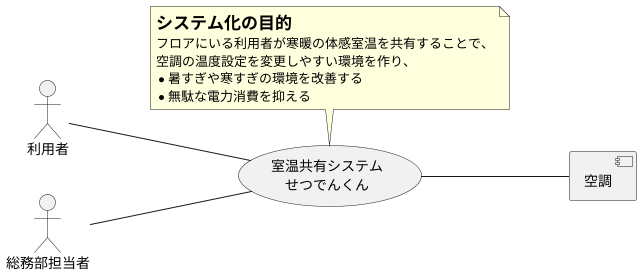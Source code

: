 @startuml
left to right direction

actor 利用者
actor 総務部担当者
usecase "室温共有システム\nせつでんくん" as せつでんくん
component 空調

利用者 -- せつでんくん
総務部担当者 -- せつでんくん
せつでんくん -- 空調

note top of せつでんくん
= システム化の目的
フロアにいる利用者が寒暖の体感室温を共有することで、
空調の温度設定を変更しやすい環境を作り、
* 暑すぎや寒すぎの環境を改善する
* 無駄な電力消費を抑える
end note

@enduml